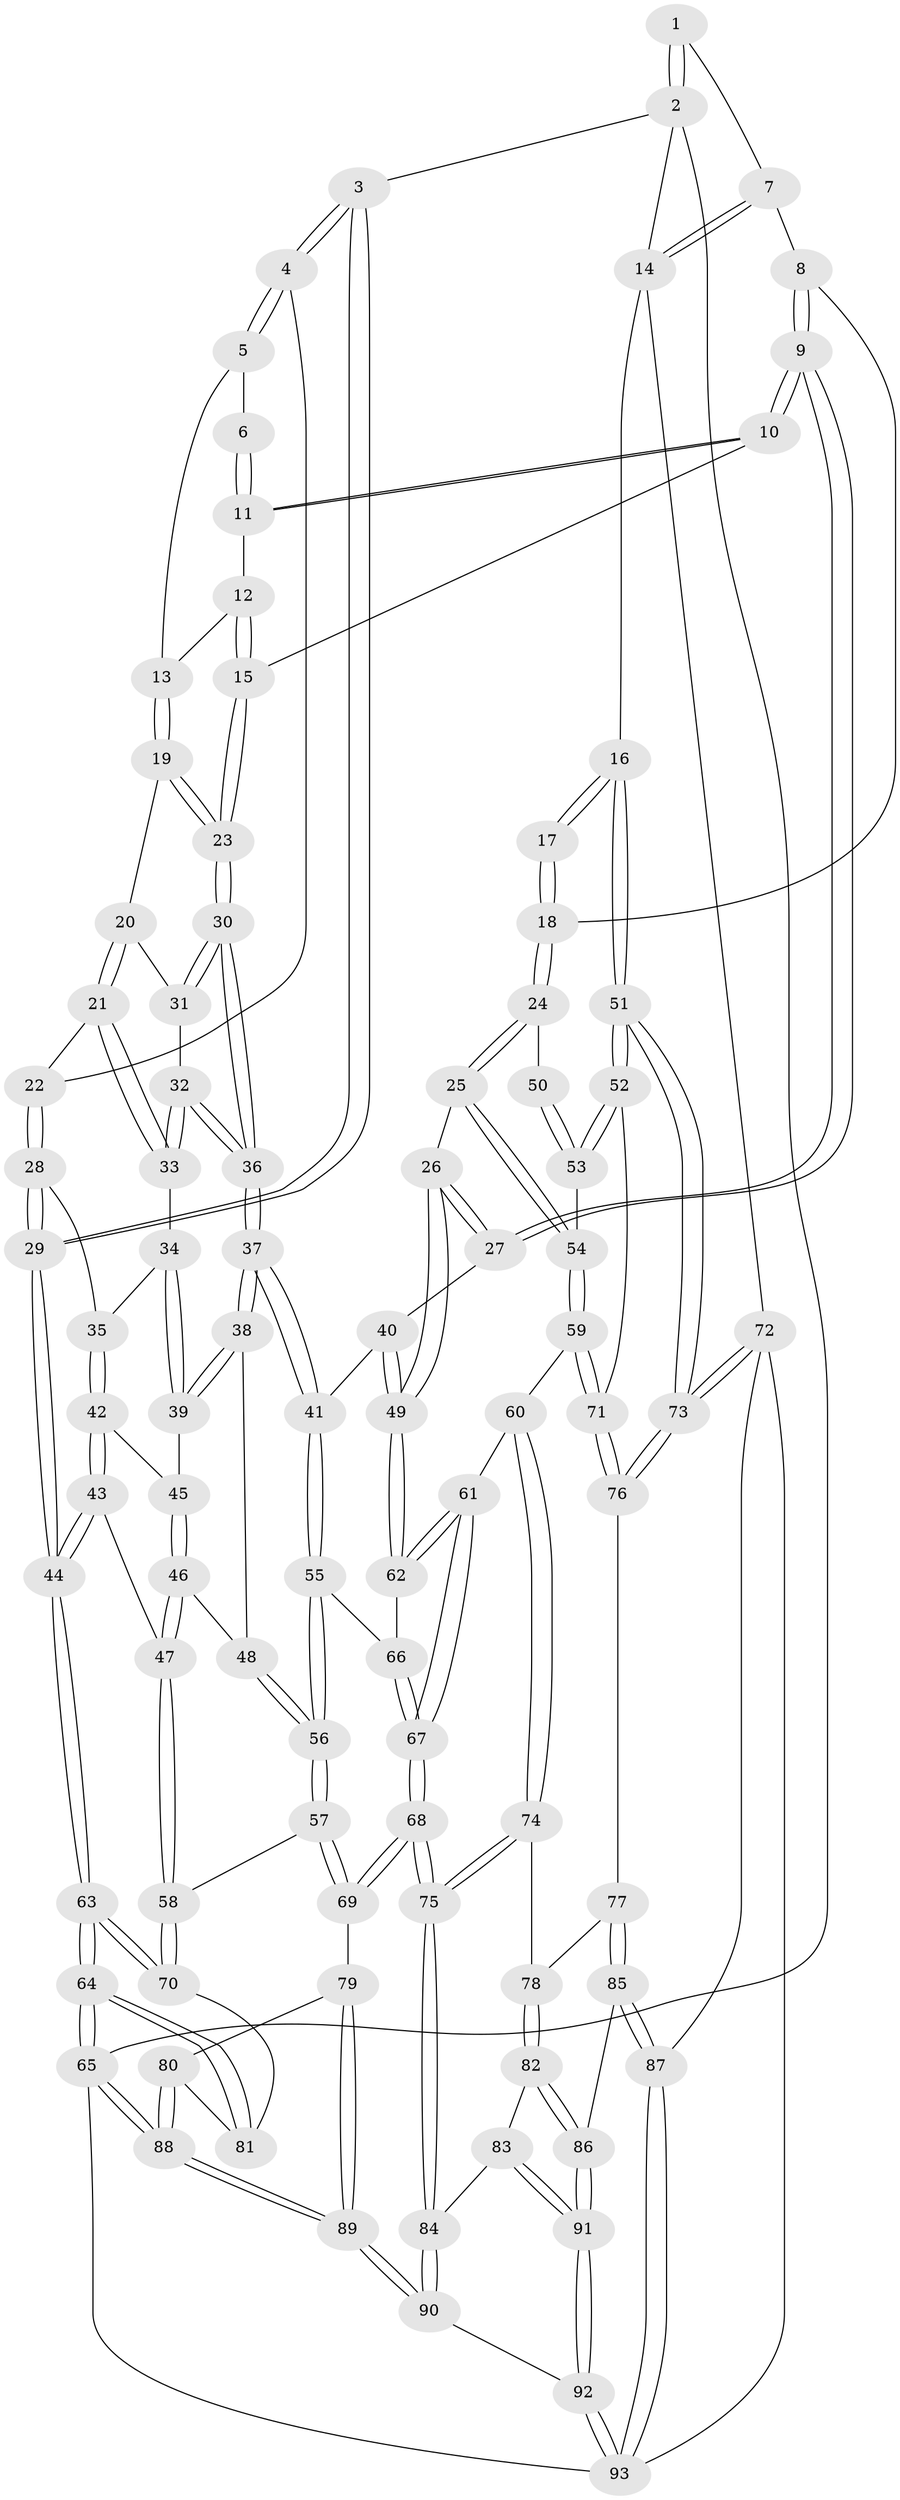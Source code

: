// Generated by graph-tools (version 1.1) at 2025/11/02/27/25 16:11:53]
// undirected, 93 vertices, 229 edges
graph export_dot {
graph [start="1"]
  node [color=gray90,style=filled];
  1 [pos="+0.3863428803104921+0"];
  2 [pos="+0+0"];
  3 [pos="+0+0"];
  4 [pos="+0.014354631573673341+0.05589643720082914"];
  5 [pos="+0.1665351117149416+0.0583787016931903"];
  6 [pos="+0.3595563865412035+0"];
  7 [pos="+0.6564836874682659+0"];
  8 [pos="+0.6533167757357933+0"];
  9 [pos="+0.5293148390731098+0.1998467165915314"];
  10 [pos="+0.4904236272511089+0.2064102011912017"];
  11 [pos="+0.30222804221473143+0.08182688219379784"];
  12 [pos="+0.2709140492857334+0.11940806352087484"];
  13 [pos="+0.2549253035954352+0.13172584369941093"];
  14 [pos="+1+0"];
  15 [pos="+0.4190927754935629+0.23813557363725116"];
  16 [pos="+1+0.19946283092546854"];
  17 [pos="+1+0.22506398326534716"];
  18 [pos="+0.786507571371453+0.14128993886718522"];
  19 [pos="+0.24021937558312867+0.1628718799872527"];
  20 [pos="+0.21063501637472723+0.1907564489278784"];
  21 [pos="+0.19097763072560325+0.19891769112812271"];
  22 [pos="+0.17933987320174444+0.19345389889240222"];
  23 [pos="+0.3782245663563733+0.265479491829644"];
  24 [pos="+0.7832260931188543+0.32049254311478614"];
  25 [pos="+0.7457421448542659+0.3466645138539718"];
  26 [pos="+0.739995752586609+0.34586572022010453"];
  27 [pos="+0.5296024619168626+0.20043256038606055"];
  28 [pos="+0.011784924546640974+0.2479270047906697"];
  29 [pos="+0+0.08213881723765151"];
  30 [pos="+0.326736068151725+0.33373128981170685"];
  31 [pos="+0.2358599176932819+0.22302542539080855"];
  32 [pos="+0.2398473437280853+0.31653731102341603"];
  33 [pos="+0.17222639084364164+0.2616065819306654"];
  34 [pos="+0.14900883671750217+0.28570191555512153"];
  35 [pos="+0.07700191964960643+0.2989395022635094"];
  36 [pos="+0.3105222519183399+0.3775473482250393"];
  37 [pos="+0.3103545564422149+0.3791747217578169"];
  38 [pos="+0.18059449469341035+0.36734396957384957"];
  39 [pos="+0.16593405958857566+0.33737318518539194"];
  40 [pos="+0.5175510468165053+0.3434113634141062"];
  41 [pos="+0.324607994812863+0.4289272139244258"];
  42 [pos="+0.07739388931967006+0.3180443317473025"];
  43 [pos="+0+0.45065630907455456"];
  44 [pos="+0+0.4872299918805008"];
  45 [pos="+0.08793072961850522+0.36448943723209043"];
  46 [pos="+0.0930497545958508+0.40807151803244873"];
  47 [pos="+0.07257103075479385+0.4300345428148475"];
  48 [pos="+0.13935903977515682+0.405311030172407"];
  49 [pos="+0.5554077999609898+0.4647230950432837"];
  50 [pos="+0.8636049094479169+0.32312883638418133"];
  51 [pos="+1+0.5928228889573481"];
  52 [pos="+1+0.5582946662546093"];
  53 [pos="+0.9420256266091853+0.5034449131089827"];
  54 [pos="+0.7694785095125118+0.47888714733923127"];
  55 [pos="+0.3248161284271532+0.43471988724426464"];
  56 [pos="+0.22926040610595488+0.5130618408844051"];
  57 [pos="+0.18045945731523858+0.5894867026094888"];
  58 [pos="+0.16268681520668887+0.5934051078293582"];
  59 [pos="+0.7409927258204689+0.5372877118596954"];
  60 [pos="+0.5790544530961566+0.56772300008312"];
  61 [pos="+0.5784534420931005+0.5673973030608128"];
  62 [pos="+0.5535363725997456+0.4713540192548455"];
  63 [pos="+0+0.5600845731069198"];
  64 [pos="+0+1"];
  65 [pos="+0+1"];
  66 [pos="+0.3505162906487356+0.45652826671626084"];
  67 [pos="+0.4213309532796145+0.650521068532494"];
  68 [pos="+0.38399490572051354+0.7156972737996705"];
  69 [pos="+0.3405334571448742+0.7107834320647433"];
  70 [pos="+0.1502150195000591+0.6011471840859061"];
  71 [pos="+0.7903413757752173+0.6231530301031177"];
  72 [pos="+1+0.6999367006259349"];
  73 [pos="+1+0.6349912045316511"];
  74 [pos="+0.6267503826794516+0.6763667476926427"];
  75 [pos="+0.42544232420157285+0.7899503135616708"];
  76 [pos="+0.7753184635276253+0.7096714373524445"];
  77 [pos="+0.768104548037626+0.724430112783219"];
  78 [pos="+0.6481560231780834+0.7040455741450011"];
  79 [pos="+0.26798193521009056+0.7656924574500441"];
  80 [pos="+0.18057145964628418+0.784615176917624"];
  81 [pos="+0.12115684876808787+0.700380649495352"];
  82 [pos="+0.6011847193420389+0.798192570523476"];
  83 [pos="+0.5704557220147208+0.8155773441354266"];
  84 [pos="+0.43300429939319846+0.8096705016250622"];
  85 [pos="+0.8078390024675265+0.8417859870498834"];
  86 [pos="+0.7397402345267567+0.8729499567526158"];
  87 [pos="+0.8667044888824792+0.8705597186512526"];
  88 [pos="+0+1"];
  89 [pos="+0.1874192602343783+1"];
  90 [pos="+0.3706266054650078+1"];
  91 [pos="+0.6380565900849615+0.9827140289725634"];
  92 [pos="+0.5568362745564241+1"];
  93 [pos="+0.94832943406336+1"];
  1 -- 2;
  1 -- 2;
  1 -- 7;
  2 -- 3;
  2 -- 14;
  2 -- 65;
  3 -- 4;
  3 -- 4;
  3 -- 29;
  3 -- 29;
  4 -- 5;
  4 -- 5;
  4 -- 22;
  5 -- 6;
  5 -- 13;
  6 -- 11;
  6 -- 11;
  7 -- 8;
  7 -- 14;
  7 -- 14;
  8 -- 9;
  8 -- 9;
  8 -- 18;
  9 -- 10;
  9 -- 10;
  9 -- 27;
  9 -- 27;
  10 -- 11;
  10 -- 11;
  10 -- 15;
  11 -- 12;
  12 -- 13;
  12 -- 15;
  12 -- 15;
  13 -- 19;
  13 -- 19;
  14 -- 16;
  14 -- 72;
  15 -- 23;
  15 -- 23;
  16 -- 17;
  16 -- 17;
  16 -- 51;
  16 -- 51;
  17 -- 18;
  17 -- 18;
  18 -- 24;
  18 -- 24;
  19 -- 20;
  19 -- 23;
  19 -- 23;
  20 -- 21;
  20 -- 21;
  20 -- 31;
  21 -- 22;
  21 -- 33;
  21 -- 33;
  22 -- 28;
  22 -- 28;
  23 -- 30;
  23 -- 30;
  24 -- 25;
  24 -- 25;
  24 -- 50;
  25 -- 26;
  25 -- 54;
  25 -- 54;
  26 -- 27;
  26 -- 27;
  26 -- 49;
  26 -- 49;
  27 -- 40;
  28 -- 29;
  28 -- 29;
  28 -- 35;
  29 -- 44;
  29 -- 44;
  30 -- 31;
  30 -- 31;
  30 -- 36;
  30 -- 36;
  31 -- 32;
  32 -- 33;
  32 -- 33;
  32 -- 36;
  32 -- 36;
  33 -- 34;
  34 -- 35;
  34 -- 39;
  34 -- 39;
  35 -- 42;
  35 -- 42;
  36 -- 37;
  36 -- 37;
  37 -- 38;
  37 -- 38;
  37 -- 41;
  37 -- 41;
  38 -- 39;
  38 -- 39;
  38 -- 48;
  39 -- 45;
  40 -- 41;
  40 -- 49;
  40 -- 49;
  41 -- 55;
  41 -- 55;
  42 -- 43;
  42 -- 43;
  42 -- 45;
  43 -- 44;
  43 -- 44;
  43 -- 47;
  44 -- 63;
  44 -- 63;
  45 -- 46;
  45 -- 46;
  46 -- 47;
  46 -- 47;
  46 -- 48;
  47 -- 58;
  47 -- 58;
  48 -- 56;
  48 -- 56;
  49 -- 62;
  49 -- 62;
  50 -- 53;
  50 -- 53;
  51 -- 52;
  51 -- 52;
  51 -- 73;
  51 -- 73;
  52 -- 53;
  52 -- 53;
  52 -- 71;
  53 -- 54;
  54 -- 59;
  54 -- 59;
  55 -- 56;
  55 -- 56;
  55 -- 66;
  56 -- 57;
  56 -- 57;
  57 -- 58;
  57 -- 69;
  57 -- 69;
  58 -- 70;
  58 -- 70;
  59 -- 60;
  59 -- 71;
  59 -- 71;
  60 -- 61;
  60 -- 74;
  60 -- 74;
  61 -- 62;
  61 -- 62;
  61 -- 67;
  61 -- 67;
  62 -- 66;
  63 -- 64;
  63 -- 64;
  63 -- 70;
  63 -- 70;
  64 -- 65;
  64 -- 65;
  64 -- 81;
  64 -- 81;
  65 -- 88;
  65 -- 88;
  65 -- 93;
  66 -- 67;
  66 -- 67;
  67 -- 68;
  67 -- 68;
  68 -- 69;
  68 -- 69;
  68 -- 75;
  68 -- 75;
  69 -- 79;
  70 -- 81;
  71 -- 76;
  71 -- 76;
  72 -- 73;
  72 -- 73;
  72 -- 87;
  72 -- 93;
  73 -- 76;
  73 -- 76;
  74 -- 75;
  74 -- 75;
  74 -- 78;
  75 -- 84;
  75 -- 84;
  76 -- 77;
  77 -- 78;
  77 -- 85;
  77 -- 85;
  78 -- 82;
  78 -- 82;
  79 -- 80;
  79 -- 89;
  79 -- 89;
  80 -- 81;
  80 -- 88;
  80 -- 88;
  82 -- 83;
  82 -- 86;
  82 -- 86;
  83 -- 84;
  83 -- 91;
  83 -- 91;
  84 -- 90;
  84 -- 90;
  85 -- 86;
  85 -- 87;
  85 -- 87;
  86 -- 91;
  86 -- 91;
  87 -- 93;
  87 -- 93;
  88 -- 89;
  88 -- 89;
  89 -- 90;
  89 -- 90;
  90 -- 92;
  91 -- 92;
  91 -- 92;
  92 -- 93;
  92 -- 93;
}

